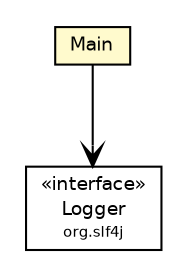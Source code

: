 #!/usr/local/bin/dot
#
# Class diagram 
# Generated by UMLGraph version R5_6 (http://www.umlgraph.org/)
#

digraph G {
	edge [fontname="Helvetica",fontsize=10,labelfontname="Helvetica",labelfontsize=10];
	node [fontname="Helvetica",fontsize=10,shape=plaintext];
	nodesep=0.25;
	ranksep=0.5;
	// net.ljcomputing.sr.Main
	c931 [label=<<table title="net.ljcomputing.sr.Main" border="0" cellborder="1" cellspacing="0" cellpadding="2" port="p" bgcolor="lemonChiffon" href="./Main.html">
		<tr><td><table border="0" cellspacing="0" cellpadding="1">
<tr><td align="center" balign="center"> Main </td></tr>
		</table></td></tr>
		</table>>, URL="./Main.html", fontname="Helvetica", fontcolor="black", fontsize=9.0];
	// net.ljcomputing.sr.Main NAVASSOC org.slf4j.Logger
	c931:p -> c962:p [taillabel="", label="", headlabel="", fontname="Helvetica", fontcolor="black", fontsize=10.0, color="black", arrowhead=open];
	// org.slf4j.Logger
	c962 [label=<<table title="org.slf4j.Logger" border="0" cellborder="1" cellspacing="0" cellpadding="2" port="p" href="http://www.slf4j.org/apidocs/org/slf4j/Logger.html">
		<tr><td><table border="0" cellspacing="0" cellpadding="1">
<tr><td align="center" balign="center"> &#171;interface&#187; </td></tr>
<tr><td align="center" balign="center"> Logger </td></tr>
<tr><td align="center" balign="center"><font point-size="7.0"> org.slf4j </font></td></tr>
		</table></td></tr>
		</table>>, URL="http://www.slf4j.org/apidocs/org/slf4j/Logger.html", fontname="Helvetica", fontcolor="black", fontsize=9.0];
}

